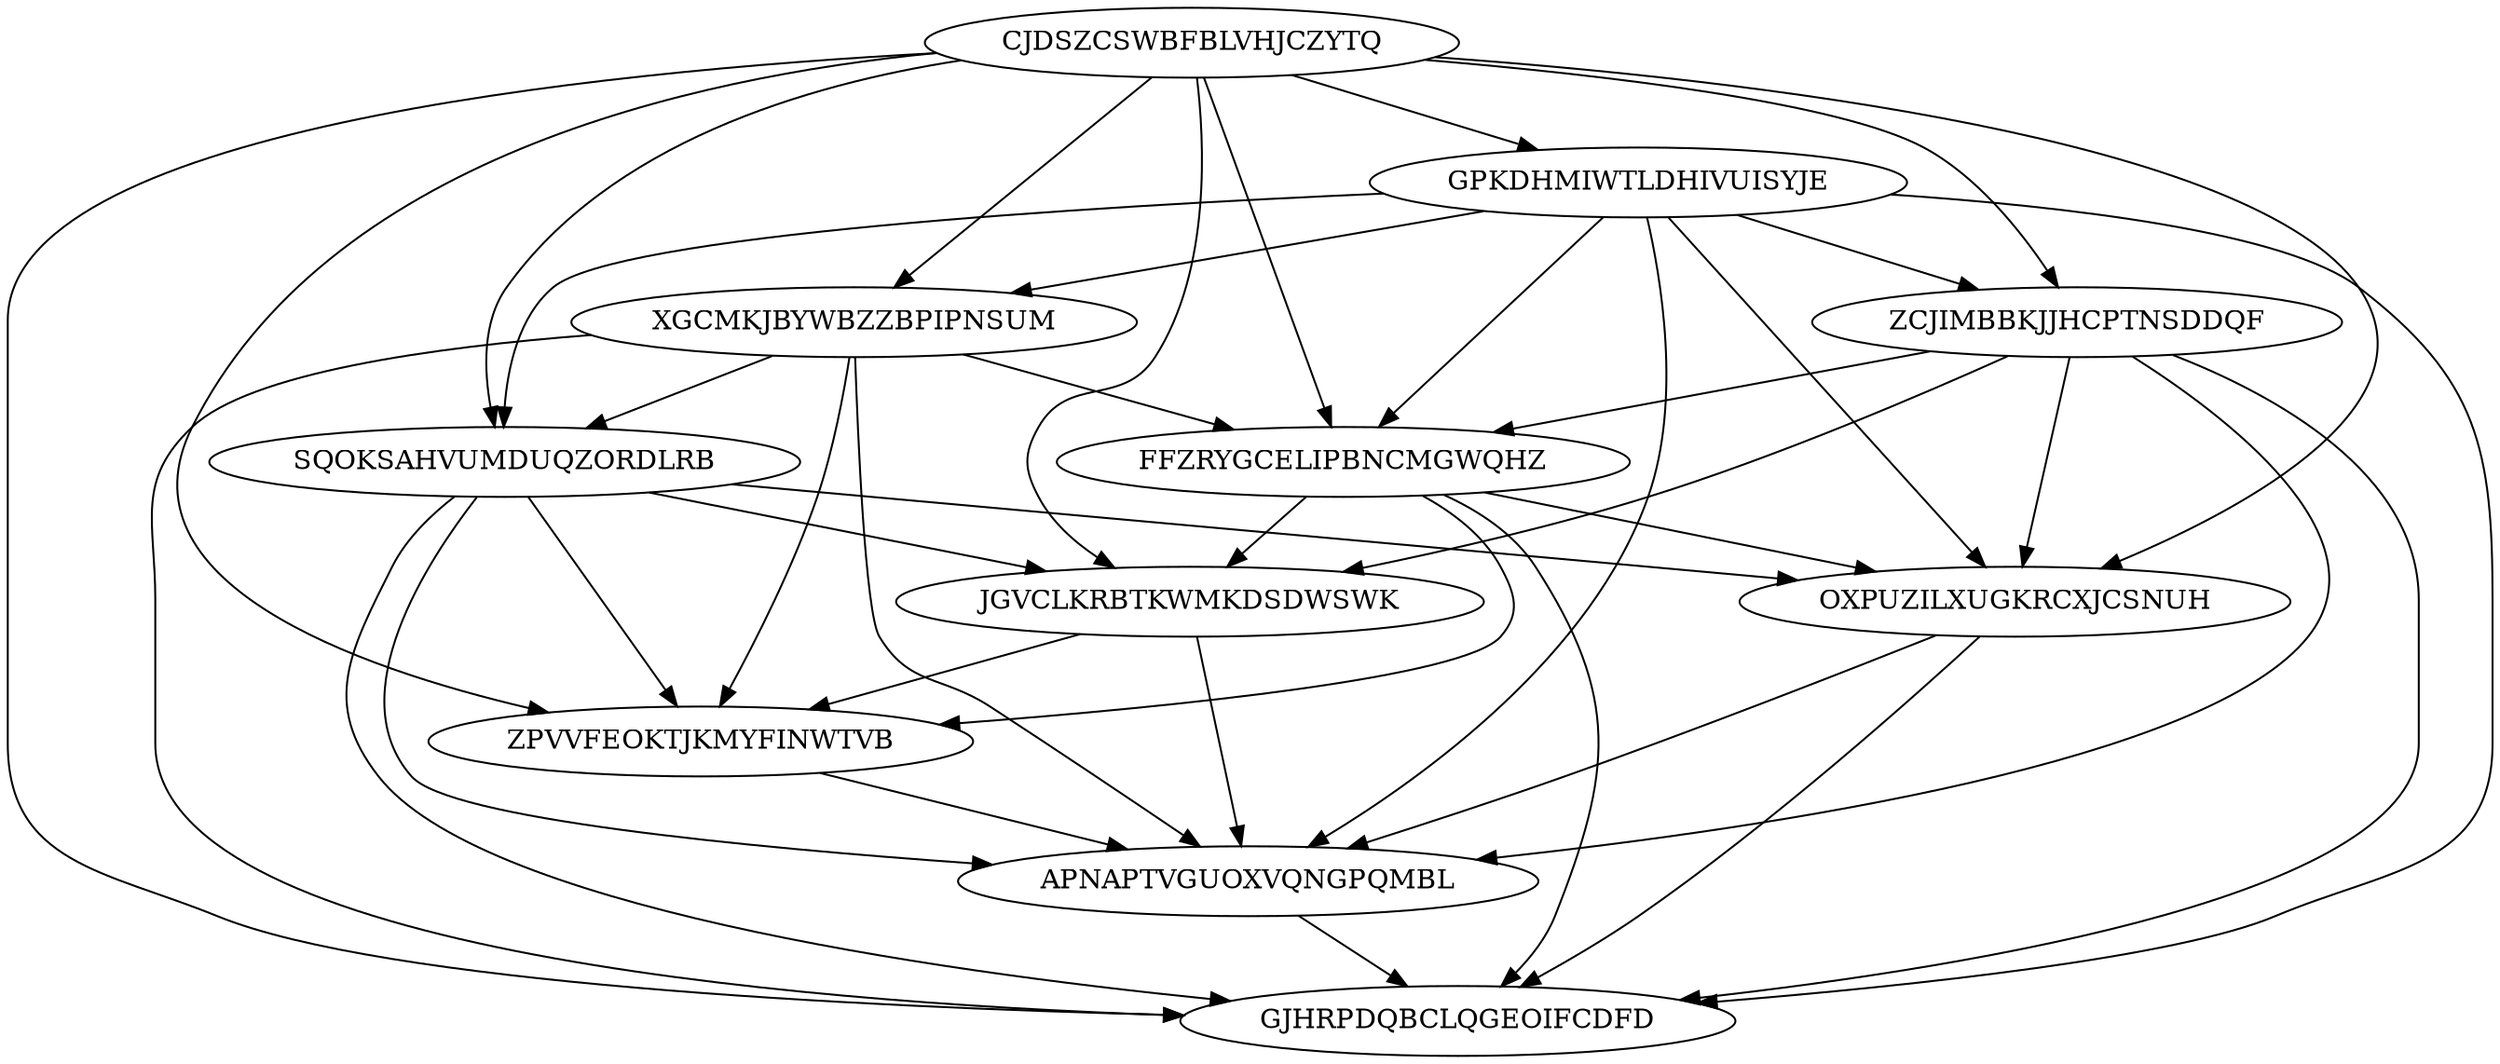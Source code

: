 digraph N11M41 {
	CJDSZCSWBFBLVHJCZYTQ	[Weight=17];
	GPKDHMIWTLDHIVUISYJE	[Weight=19];
	ZCJIMBBKJJHCPTNSDDQF	[Weight=16];
	XGCMKJBYWBZZBPIPNSUM	[Weight=11];
	SQOKSAHVUMDUQZORDLRB	[Weight=19];
	FFZRYGCELIPBNCMGWQHZ	[Weight=19];
	JGVCLKRBTKWMKDSDWSWK	[Weight=20];
	ZPVVFEOKTJKMYFINWTVB	[Weight=15];
	OXPUZILXUGKRCXJCSNUH	[Weight=11];
	APNAPTVGUOXVQNGPQMBL	[Weight=15];
	GJHRPDQBCLQGEOIFCDFD	[Weight=19];
	OXPUZILXUGKRCXJCSNUH -> GJHRPDQBCLQGEOIFCDFD [Weight=10];
	CJDSZCSWBFBLVHJCZYTQ -> GPKDHMIWTLDHIVUISYJE [Weight=19];
	ZPVVFEOKTJKMYFINWTVB -> APNAPTVGUOXVQNGPQMBL [Weight=15];
	GPKDHMIWTLDHIVUISYJE -> ZCJIMBBKJJHCPTNSDDQF [Weight=20];
	SQOKSAHVUMDUQZORDLRB -> JGVCLKRBTKWMKDSDWSWK [Weight=15];
	CJDSZCSWBFBLVHJCZYTQ -> JGVCLKRBTKWMKDSDWSWK [Weight=14];
	XGCMKJBYWBZZBPIPNSUM -> FFZRYGCELIPBNCMGWQHZ [Weight=20];
	FFZRYGCELIPBNCMGWQHZ -> ZPVVFEOKTJKMYFINWTVB [Weight=18];
	ZCJIMBBKJJHCPTNSDDQF -> OXPUZILXUGKRCXJCSNUH [Weight=14];
	FFZRYGCELIPBNCMGWQHZ -> OXPUZILXUGKRCXJCSNUH [Weight=12];
	FFZRYGCELIPBNCMGWQHZ -> GJHRPDQBCLQGEOIFCDFD [Weight=15];
	APNAPTVGUOXVQNGPQMBL -> GJHRPDQBCLQGEOIFCDFD [Weight=13];
	CJDSZCSWBFBLVHJCZYTQ -> ZPVVFEOKTJKMYFINWTVB [Weight=13];
	CJDSZCSWBFBLVHJCZYTQ -> SQOKSAHVUMDUQZORDLRB [Weight=16];
	FFZRYGCELIPBNCMGWQHZ -> JGVCLKRBTKWMKDSDWSWK [Weight=15];
	CJDSZCSWBFBLVHJCZYTQ -> GJHRPDQBCLQGEOIFCDFD [Weight=13];
	GPKDHMIWTLDHIVUISYJE -> OXPUZILXUGKRCXJCSNUH [Weight=15];
	XGCMKJBYWBZZBPIPNSUM -> GJHRPDQBCLQGEOIFCDFD [Weight=17];
	OXPUZILXUGKRCXJCSNUH -> APNAPTVGUOXVQNGPQMBL [Weight=20];
	SQOKSAHVUMDUQZORDLRB -> APNAPTVGUOXVQNGPQMBL [Weight=20];
	GPKDHMIWTLDHIVUISYJE -> APNAPTVGUOXVQNGPQMBL [Weight=20];
	GPKDHMIWTLDHIVUISYJE -> XGCMKJBYWBZZBPIPNSUM [Weight=11];
	XGCMKJBYWBZZBPIPNSUM -> APNAPTVGUOXVQNGPQMBL [Weight=12];
	ZCJIMBBKJJHCPTNSDDQF -> GJHRPDQBCLQGEOIFCDFD [Weight=17];
	SQOKSAHVUMDUQZORDLRB -> ZPVVFEOKTJKMYFINWTVB [Weight=19];
	GPKDHMIWTLDHIVUISYJE -> SQOKSAHVUMDUQZORDLRB [Weight=13];
	XGCMKJBYWBZZBPIPNSUM -> SQOKSAHVUMDUQZORDLRB [Weight=14];
	CJDSZCSWBFBLVHJCZYTQ -> OXPUZILXUGKRCXJCSNUH [Weight=20];
	XGCMKJBYWBZZBPIPNSUM -> ZPVVFEOKTJKMYFINWTVB [Weight=16];
	ZCJIMBBKJJHCPTNSDDQF -> FFZRYGCELIPBNCMGWQHZ [Weight=19];
	ZCJIMBBKJJHCPTNSDDQF -> APNAPTVGUOXVQNGPQMBL [Weight=19];
	JGVCLKRBTKWMKDSDWSWK -> APNAPTVGUOXVQNGPQMBL [Weight=10];
	CJDSZCSWBFBLVHJCZYTQ -> ZCJIMBBKJJHCPTNSDDQF [Weight=13];
	CJDSZCSWBFBLVHJCZYTQ -> XGCMKJBYWBZZBPIPNSUM [Weight=13];
	CJDSZCSWBFBLVHJCZYTQ -> FFZRYGCELIPBNCMGWQHZ [Weight=10];
	SQOKSAHVUMDUQZORDLRB -> OXPUZILXUGKRCXJCSNUH [Weight=11];
	ZCJIMBBKJJHCPTNSDDQF -> JGVCLKRBTKWMKDSDWSWK [Weight=14];
	GPKDHMIWTLDHIVUISYJE -> GJHRPDQBCLQGEOIFCDFD [Weight=18];
	SQOKSAHVUMDUQZORDLRB -> GJHRPDQBCLQGEOIFCDFD [Weight=18];
	JGVCLKRBTKWMKDSDWSWK -> ZPVVFEOKTJKMYFINWTVB [Weight=11];
	GPKDHMIWTLDHIVUISYJE -> FFZRYGCELIPBNCMGWQHZ [Weight=14];
}
